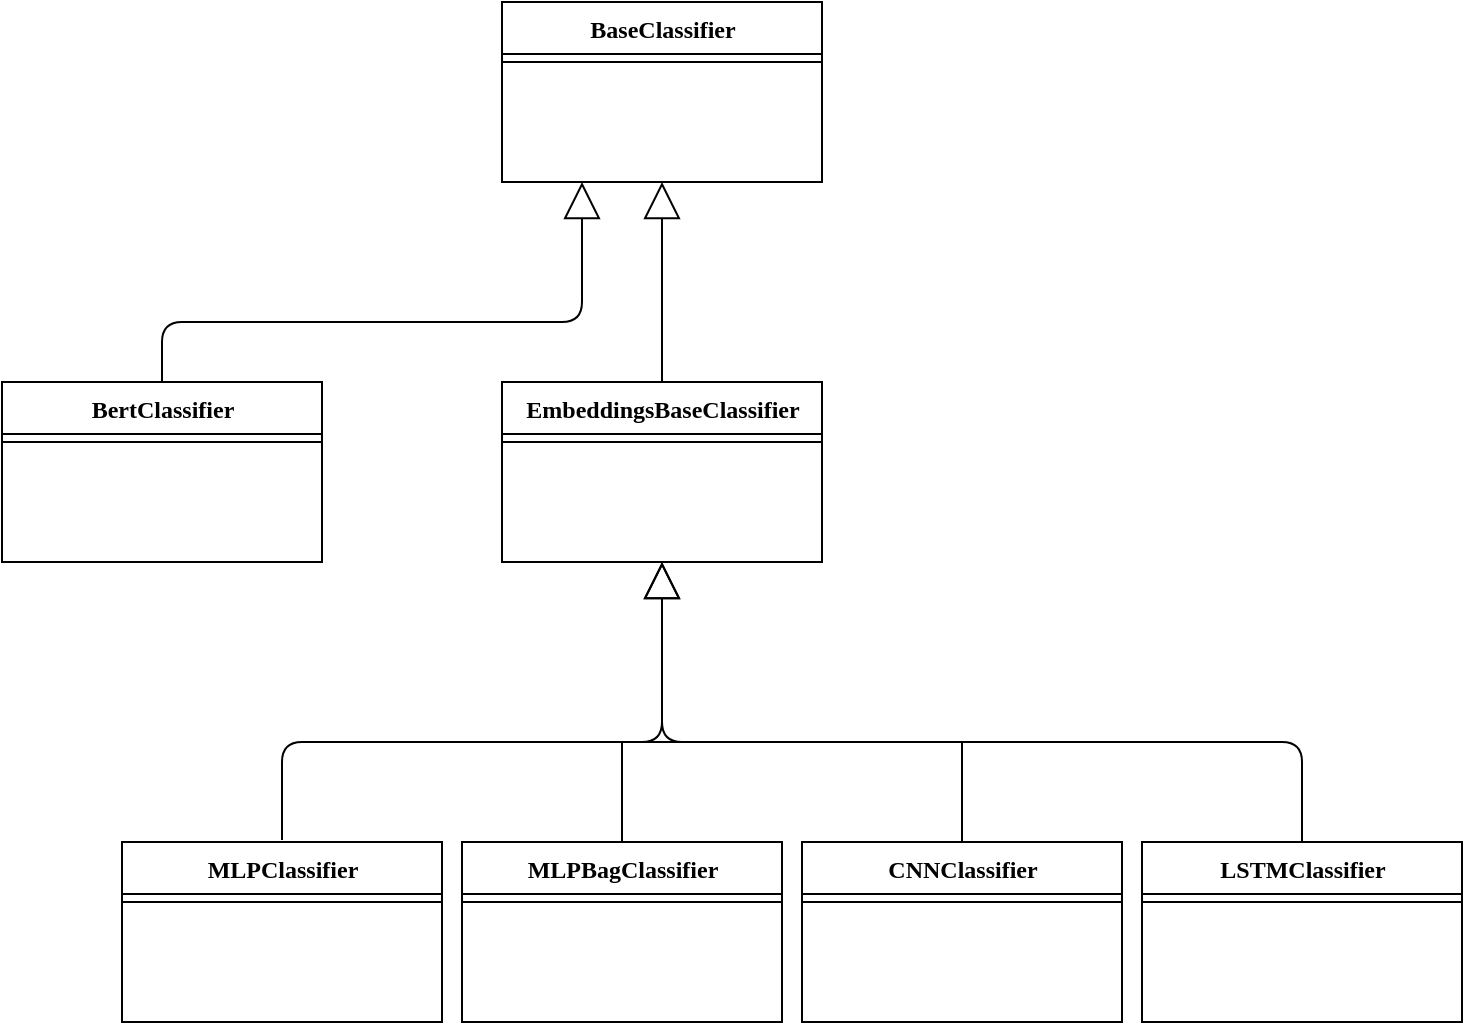 <mxfile version="16.5.1" type="device"><diagram name="Page-1" id="9f46799a-70d6-7492-0946-bef42562c5a5"><mxGraphModel dx="1426" dy="875" grid="1" gridSize="10" guides="1" tooltips="1" connect="1" arrows="1" fold="1" page="1" pageScale="1" pageWidth="1100" pageHeight="850" background="none" math="0" shadow="0"><root><mxCell id="0"/><mxCell id="1" parent="0"/><mxCell id="78961159f06e98e8-43" value="BaseClassifier" style="swimlane;html=1;fontStyle=1;align=center;verticalAlign=top;childLayout=stackLayout;horizontal=1;startSize=26;horizontalStack=0;resizeParent=1;resizeLast=0;collapsible=1;marginBottom=0;swimlaneFillColor=#ffffff;rounded=0;shadow=0;comic=0;labelBackgroundColor=none;strokeWidth=1;fillColor=none;fontFamily=Verdana;fontSize=12" parent="1" vertex="1"><mxGeometry x="440" y="50" width="160" height="90" as="geometry"/></mxCell><mxCell id="78961159f06e98e8-51" value="" style="line;html=1;strokeWidth=1;fillColor=none;align=left;verticalAlign=middle;spacingTop=-1;spacingLeft=3;spacingRight=3;rotatable=0;labelPosition=right;points=[];portConstraint=eastwest;" parent="78961159f06e98e8-43" vertex="1"><mxGeometry y="26" width="160" height="8" as="geometry"/></mxCell><mxCell id="78961159f06e98e8-128" style="edgeStyle=orthogonalEdgeStyle;html=1;labelBackgroundColor=none;startFill=0;startSize=8;endArrow=block;endFill=0;endSize=16;fontFamily=Verdana;fontSize=12;entryX=0.5;entryY=1;entryDx=0;entryDy=0;" parent="1" target="78961159f06e98e8-95" edge="1"><mxGeometry relative="1" as="geometry"><Array as="points"><mxPoint x="330" y="420"/><mxPoint x="520" y="420"/></Array><mxPoint x="330" y="469" as="sourcePoint"/><mxPoint x="460" y="330" as="targetPoint"/></mxGeometry></mxCell><mxCell id="78961159f06e98e8-127" style="edgeStyle=orthogonalEdgeStyle;html=1;labelBackgroundColor=none;startFill=0;startSize=8;endArrow=block;endFill=0;endSize=16;fontFamily=Verdana;fontSize=12;" parent="1" source="78961159f06e98e8-95" target="78961159f06e98e8-43" edge="1"><mxGeometry relative="1" as="geometry"/></mxCell><mxCell id="78961159f06e98e8-95" value="EmbeddingsBaseClassifier" style="swimlane;html=1;fontStyle=1;align=center;verticalAlign=top;childLayout=stackLayout;horizontal=1;startSize=26;horizontalStack=0;resizeParent=1;resizeLast=0;collapsible=1;marginBottom=0;swimlaneFillColor=#ffffff;rounded=0;shadow=0;comic=0;labelBackgroundColor=none;strokeWidth=1;fillColor=none;fontFamily=Verdana;fontSize=12" parent="1" vertex="1"><mxGeometry x="440" y="240" width="160" height="90" as="geometry"/></mxCell><mxCell id="78961159f06e98e8-103" value="" style="line;html=1;strokeWidth=1;fillColor=none;align=left;verticalAlign=middle;spacingTop=-1;spacingLeft=3;spacingRight=3;rotatable=0;labelPosition=right;points=[];portConstraint=eastwest;" parent="78961159f06e98e8-95" vertex="1"><mxGeometry y="26" width="160" height="8" as="geometry"/></mxCell><mxCell id="suJajcw3cijH7Fto9ZxN-3" value="BertClassifier" style="swimlane;html=1;fontStyle=1;align=center;verticalAlign=top;childLayout=stackLayout;horizontal=1;startSize=26;horizontalStack=0;resizeParent=1;resizeLast=0;collapsible=1;marginBottom=0;swimlaneFillColor=#ffffff;rounded=0;shadow=0;comic=0;labelBackgroundColor=none;strokeWidth=1;fillColor=none;fontFamily=Verdana;fontSize=12" vertex="1" parent="1"><mxGeometry x="190" y="240" width="160" height="90" as="geometry"/></mxCell><mxCell id="suJajcw3cijH7Fto9ZxN-4" value="" style="line;html=1;strokeWidth=1;fillColor=none;align=left;verticalAlign=middle;spacingTop=-1;spacingLeft=3;spacingRight=3;rotatable=0;labelPosition=right;points=[];portConstraint=eastwest;" vertex="1" parent="suJajcw3cijH7Fto9ZxN-3"><mxGeometry y="26" width="160" height="8" as="geometry"/></mxCell><mxCell id="suJajcw3cijH7Fto9ZxN-5" style="edgeStyle=orthogonalEdgeStyle;html=1;labelBackgroundColor=none;startFill=0;startSize=8;endArrow=block;endFill=0;endSize=16;fontFamily=Verdana;fontSize=12;exitX=0.5;exitY=0;exitDx=0;exitDy=0;entryX=0.25;entryY=1;entryDx=0;entryDy=0;" edge="1" parent="1" source="suJajcw3cijH7Fto9ZxN-3" target="78961159f06e98e8-43"><mxGeometry relative="1" as="geometry"><Array as="points"><mxPoint x="270" y="210"/><mxPoint x="480" y="210"/></Array><mxPoint x="340" y="479" as="sourcePoint"/><mxPoint x="490" y="180" as="targetPoint"/></mxGeometry></mxCell><mxCell id="suJajcw3cijH7Fto9ZxN-9" value="MLPClassifier" style="swimlane;html=1;fontStyle=1;align=center;verticalAlign=top;childLayout=stackLayout;horizontal=1;startSize=26;horizontalStack=0;resizeParent=1;resizeLast=0;collapsible=1;marginBottom=0;swimlaneFillColor=#ffffff;rounded=0;shadow=0;comic=0;labelBackgroundColor=none;strokeWidth=1;fillColor=none;fontFamily=Verdana;fontSize=12" vertex="1" parent="1"><mxGeometry x="250" y="470" width="160" height="90" as="geometry"/></mxCell><mxCell id="suJajcw3cijH7Fto9ZxN-10" value="" style="line;html=1;strokeWidth=1;fillColor=none;align=left;verticalAlign=middle;spacingTop=-1;spacingLeft=3;spacingRight=3;rotatable=0;labelPosition=right;points=[];portConstraint=eastwest;" vertex="1" parent="suJajcw3cijH7Fto9ZxN-9"><mxGeometry y="26" width="160" height="8" as="geometry"/></mxCell><mxCell id="suJajcw3cijH7Fto9ZxN-12" value="MLPBagClassifier" style="swimlane;html=1;fontStyle=1;align=center;verticalAlign=top;childLayout=stackLayout;horizontal=1;startSize=26;horizontalStack=0;resizeParent=1;resizeLast=0;collapsible=1;marginBottom=0;swimlaneFillColor=#ffffff;rounded=0;shadow=0;comic=0;labelBackgroundColor=none;strokeWidth=1;fillColor=none;fontFamily=Verdana;fontSize=12" vertex="1" parent="1"><mxGeometry x="420" y="470" width="160" height="90" as="geometry"/></mxCell><mxCell id="suJajcw3cijH7Fto9ZxN-13" value="" style="line;html=1;strokeWidth=1;fillColor=none;align=left;verticalAlign=middle;spacingTop=-1;spacingLeft=3;spacingRight=3;rotatable=0;labelPosition=right;points=[];portConstraint=eastwest;" vertex="1" parent="suJajcw3cijH7Fto9ZxN-12"><mxGeometry y="26" width="160" height="8" as="geometry"/></mxCell><mxCell id="suJajcw3cijH7Fto9ZxN-18" value="CNNClassifier" style="swimlane;html=1;fontStyle=1;align=center;verticalAlign=top;childLayout=stackLayout;horizontal=1;startSize=26;horizontalStack=0;resizeParent=1;resizeLast=0;collapsible=1;marginBottom=0;swimlaneFillColor=#ffffff;rounded=0;shadow=0;comic=0;labelBackgroundColor=none;strokeWidth=1;fillColor=none;fontFamily=Verdana;fontSize=12" vertex="1" parent="1"><mxGeometry x="590" y="470" width="160" height="90" as="geometry"/></mxCell><mxCell id="suJajcw3cijH7Fto9ZxN-19" value="" style="line;html=1;strokeWidth=1;fillColor=none;align=left;verticalAlign=middle;spacingTop=-1;spacingLeft=3;spacingRight=3;rotatable=0;labelPosition=right;points=[];portConstraint=eastwest;" vertex="1" parent="suJajcw3cijH7Fto9ZxN-18"><mxGeometry y="26" width="160" height="8" as="geometry"/></mxCell><mxCell id="suJajcw3cijH7Fto9ZxN-21" value="" style="endArrow=none;html=1;rounded=0;" edge="1" parent="1"><mxGeometry width="50" height="50" relative="1" as="geometry"><mxPoint x="440" y="420" as="sourcePoint"/><mxPoint x="830" y="420" as="targetPoint"/></mxGeometry></mxCell><mxCell id="suJajcw3cijH7Fto9ZxN-22" value="" style="endArrow=none;html=1;rounded=0;exitX=0.5;exitY=0;exitDx=0;exitDy=0;" edge="1" parent="1" source="suJajcw3cijH7Fto9ZxN-12"><mxGeometry width="50" height="50" relative="1" as="geometry"><mxPoint x="430" y="470" as="sourcePoint"/><mxPoint x="500" y="420" as="targetPoint"/></mxGeometry></mxCell><mxCell id="suJajcw3cijH7Fto9ZxN-24" value="" style="endArrow=none;html=1;rounded=0;exitX=0.5;exitY=0;exitDx=0;exitDy=0;" edge="1" parent="1" source="suJajcw3cijH7Fto9ZxN-18"><mxGeometry width="50" height="50" relative="1" as="geometry"><mxPoint x="510" y="480" as="sourcePoint"/><mxPoint x="670" y="420" as="targetPoint"/><Array as="points"/></mxGeometry></mxCell><mxCell id="suJajcw3cijH7Fto9ZxN-25" value="LSTMClassifier" style="swimlane;html=1;fontStyle=1;align=center;verticalAlign=top;childLayout=stackLayout;horizontal=1;startSize=26;horizontalStack=0;resizeParent=1;resizeLast=0;collapsible=1;marginBottom=0;swimlaneFillColor=#ffffff;rounded=0;shadow=0;comic=0;labelBackgroundColor=none;strokeWidth=1;fillColor=none;fontFamily=Verdana;fontSize=12" vertex="1" parent="1"><mxGeometry x="760" y="470" width="160" height="90" as="geometry"/></mxCell><mxCell id="suJajcw3cijH7Fto9ZxN-26" value="" style="line;html=1;strokeWidth=1;fillColor=none;align=left;verticalAlign=middle;spacingTop=-1;spacingLeft=3;spacingRight=3;rotatable=0;labelPosition=right;points=[];portConstraint=eastwest;" vertex="1" parent="suJajcw3cijH7Fto9ZxN-25"><mxGeometry y="26" width="160" height="8" as="geometry"/></mxCell><mxCell id="suJajcw3cijH7Fto9ZxN-29" style="edgeStyle=orthogonalEdgeStyle;html=1;labelBackgroundColor=none;startFill=0;startSize=8;endArrow=block;endFill=0;endSize=16;fontFamily=Verdana;fontSize=12;exitX=0.5;exitY=0;exitDx=0;exitDy=0;entryX=0.5;entryY=1;entryDx=0;entryDy=0;" edge="1" parent="1" source="suJajcw3cijH7Fto9ZxN-25" target="78961159f06e98e8-95"><mxGeometry relative="1" as="geometry"><Array as="points"><mxPoint x="840" y="420"/><mxPoint x="520" y="420"/></Array><mxPoint x="340" y="479" as="sourcePoint"/><mxPoint x="520" y="340" as="targetPoint"/></mxGeometry></mxCell></root></mxGraphModel></diagram></mxfile>
